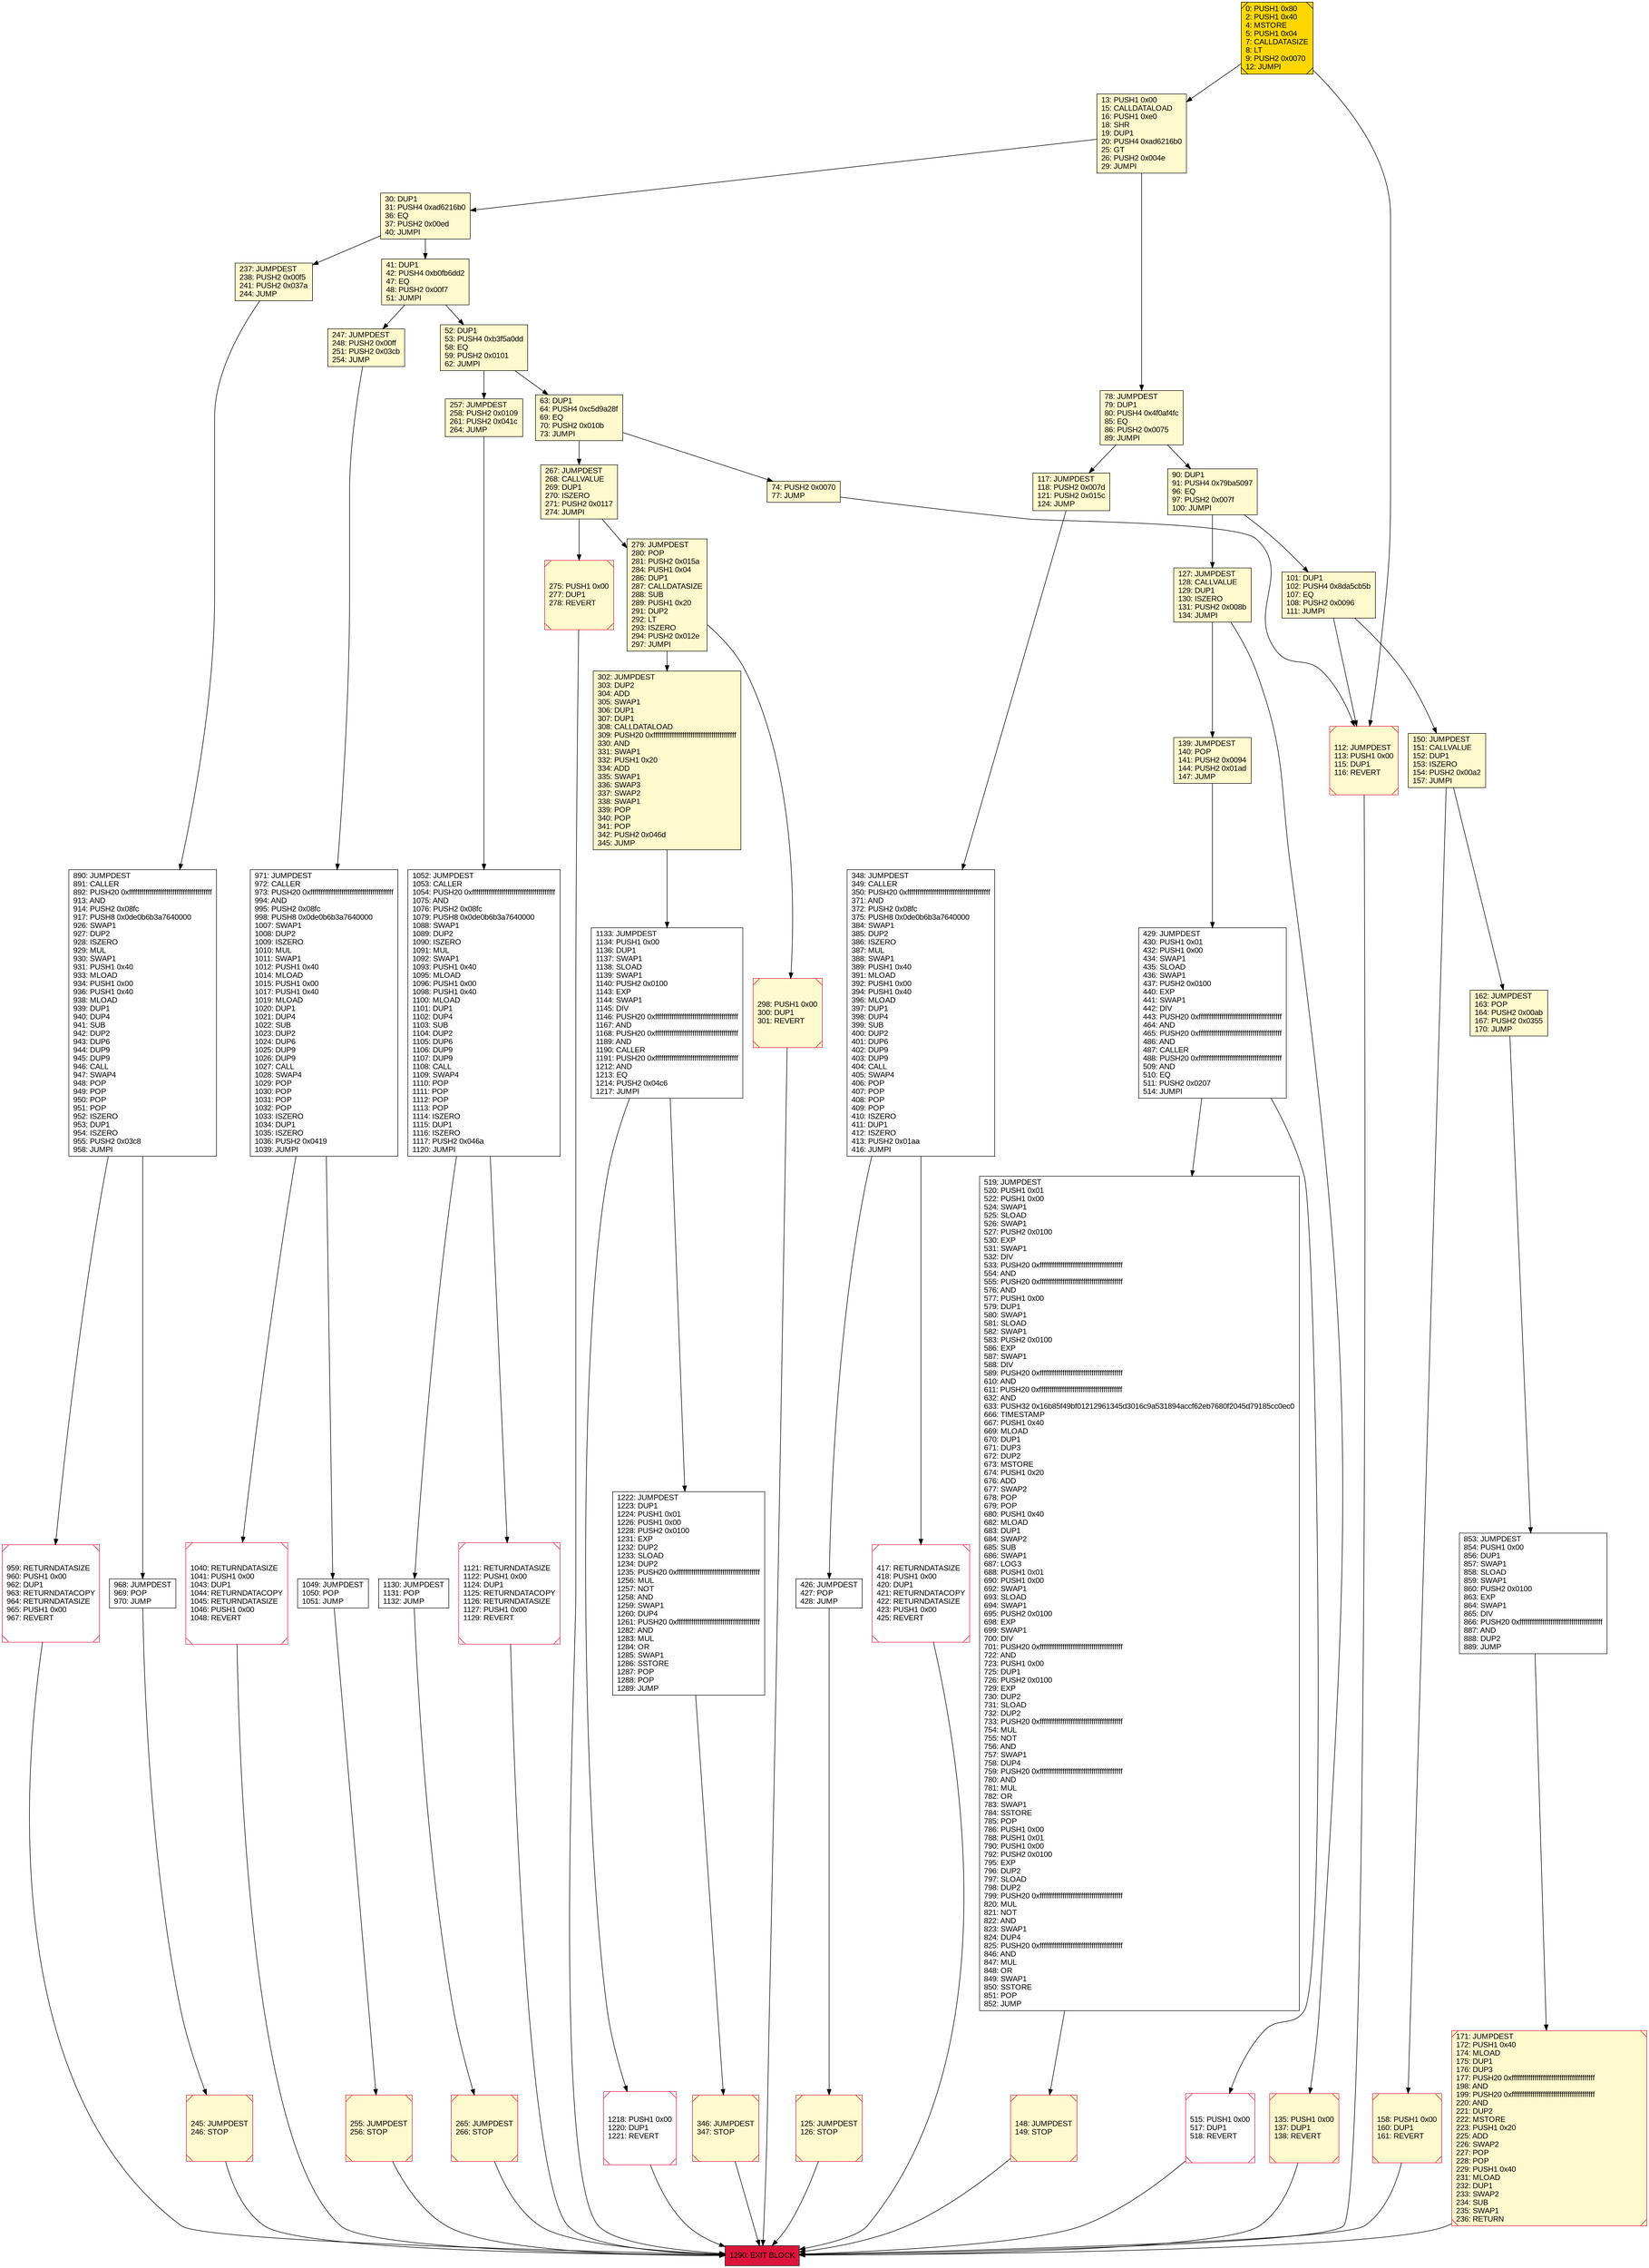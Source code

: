 digraph G {
bgcolor=transparent rankdir=UD;
node [shape=box style=filled color=black fillcolor=white fontname=arial fontcolor=black];
127 [label="127: JUMPDEST\l128: CALLVALUE\l129: DUP1\l130: ISZERO\l131: PUSH2 0x008b\l134: JUMPI\l" fillcolor=lemonchiffon ];
148 [label="148: JUMPDEST\l149: STOP\l" fillcolor=lemonchiffon shape=Msquare color=crimson ];
78 [label="78: JUMPDEST\l79: DUP1\l80: PUSH4 0x4f0af4fc\l85: EQ\l86: PUSH2 0x0075\l89: JUMPI\l" fillcolor=lemonchiffon ];
1290 [label="1290: EXIT BLOCK\l" fillcolor=crimson ];
298 [label="298: PUSH1 0x00\l300: DUP1\l301: REVERT\l" fillcolor=lemonchiffon shape=Msquare color=crimson ];
1040 [label="1040: RETURNDATASIZE\l1041: PUSH1 0x00\l1043: DUP1\l1044: RETURNDATACOPY\l1045: RETURNDATASIZE\l1046: PUSH1 0x00\l1048: REVERT\l" shape=Msquare color=crimson ];
247 [label="247: JUMPDEST\l248: PUSH2 0x00ff\l251: PUSH2 0x03cb\l254: JUMP\l" fillcolor=lemonchiffon ];
426 [label="426: JUMPDEST\l427: POP\l428: JUMP\l" ];
150 [label="150: JUMPDEST\l151: CALLVALUE\l152: DUP1\l153: ISZERO\l154: PUSH2 0x00a2\l157: JUMPI\l" fillcolor=lemonchiffon ];
101 [label="101: DUP1\l102: PUSH4 0x8da5cb5b\l107: EQ\l108: PUSH2 0x0096\l111: JUMPI\l" fillcolor=lemonchiffon ];
257 [label="257: JUMPDEST\l258: PUSH2 0x0109\l261: PUSH2 0x041c\l264: JUMP\l" fillcolor=lemonchiffon ];
279 [label="279: JUMPDEST\l280: POP\l281: PUSH2 0x015a\l284: PUSH1 0x04\l286: DUP1\l287: CALLDATASIZE\l288: SUB\l289: PUSH1 0x20\l291: DUP2\l292: LT\l293: ISZERO\l294: PUSH2 0x012e\l297: JUMPI\l" fillcolor=lemonchiffon ];
265 [label="265: JUMPDEST\l266: STOP\l" fillcolor=lemonchiffon shape=Msquare color=crimson ];
302 [label="302: JUMPDEST\l303: DUP2\l304: ADD\l305: SWAP1\l306: DUP1\l307: DUP1\l308: CALLDATALOAD\l309: PUSH20 0xffffffffffffffffffffffffffffffffffffffff\l330: AND\l331: SWAP1\l332: PUSH1 0x20\l334: ADD\l335: SWAP1\l336: SWAP3\l337: SWAP2\l338: SWAP1\l339: POP\l340: POP\l341: POP\l342: PUSH2 0x046d\l345: JUMP\l" fillcolor=lemonchiffon ];
515 [label="515: PUSH1 0x00\l517: DUP1\l518: REVERT\l" shape=Msquare color=crimson ];
959 [label="959: RETURNDATASIZE\l960: PUSH1 0x00\l962: DUP1\l963: RETURNDATACOPY\l964: RETURNDATASIZE\l965: PUSH1 0x00\l967: REVERT\l" shape=Msquare color=crimson ];
1133 [label="1133: JUMPDEST\l1134: PUSH1 0x00\l1136: DUP1\l1137: SWAP1\l1138: SLOAD\l1139: SWAP1\l1140: PUSH2 0x0100\l1143: EXP\l1144: SWAP1\l1145: DIV\l1146: PUSH20 0xffffffffffffffffffffffffffffffffffffffff\l1167: AND\l1168: PUSH20 0xffffffffffffffffffffffffffffffffffffffff\l1189: AND\l1190: CALLER\l1191: PUSH20 0xffffffffffffffffffffffffffffffffffffffff\l1212: AND\l1213: EQ\l1214: PUSH2 0x04c6\l1217: JUMPI\l" ];
135 [label="135: PUSH1 0x00\l137: DUP1\l138: REVERT\l" fillcolor=lemonchiffon shape=Msquare color=crimson ];
1052 [label="1052: JUMPDEST\l1053: CALLER\l1054: PUSH20 0xffffffffffffffffffffffffffffffffffffffff\l1075: AND\l1076: PUSH2 0x08fc\l1079: PUSH8 0x0de0b6b3a7640000\l1088: SWAP1\l1089: DUP2\l1090: ISZERO\l1091: MUL\l1092: SWAP1\l1093: PUSH1 0x40\l1095: MLOAD\l1096: PUSH1 0x00\l1098: PUSH1 0x40\l1100: MLOAD\l1101: DUP1\l1102: DUP4\l1103: SUB\l1104: DUP2\l1105: DUP6\l1106: DUP9\l1107: DUP9\l1108: CALL\l1109: SWAP4\l1110: POP\l1111: POP\l1112: POP\l1113: POP\l1114: ISZERO\l1115: DUP1\l1116: ISZERO\l1117: PUSH2 0x046a\l1120: JUMPI\l" ];
890 [label="890: JUMPDEST\l891: CALLER\l892: PUSH20 0xffffffffffffffffffffffffffffffffffffffff\l913: AND\l914: PUSH2 0x08fc\l917: PUSH8 0x0de0b6b3a7640000\l926: SWAP1\l927: DUP2\l928: ISZERO\l929: MUL\l930: SWAP1\l931: PUSH1 0x40\l933: MLOAD\l934: PUSH1 0x00\l936: PUSH1 0x40\l938: MLOAD\l939: DUP1\l940: DUP4\l941: SUB\l942: DUP2\l943: DUP6\l944: DUP9\l945: DUP9\l946: CALL\l947: SWAP4\l948: POP\l949: POP\l950: POP\l951: POP\l952: ISZERO\l953: DUP1\l954: ISZERO\l955: PUSH2 0x03c8\l958: JUMPI\l" ];
13 [label="13: PUSH1 0x00\l15: CALLDATALOAD\l16: PUSH1 0xe0\l18: SHR\l19: DUP1\l20: PUSH4 0xad6216b0\l25: GT\l26: PUSH2 0x004e\l29: JUMPI\l" fillcolor=lemonchiffon ];
117 [label="117: JUMPDEST\l118: PUSH2 0x007d\l121: PUSH2 0x015c\l124: JUMP\l" fillcolor=lemonchiffon ];
275 [label="275: PUSH1 0x00\l277: DUP1\l278: REVERT\l" fillcolor=lemonchiffon shape=Msquare color=crimson ];
63 [label="63: DUP1\l64: PUSH4 0xc5d9a28f\l69: EQ\l70: PUSH2 0x010b\l73: JUMPI\l" fillcolor=lemonchiffon ];
30 [label="30: DUP1\l31: PUSH4 0xad6216b0\l36: EQ\l37: PUSH2 0x00ed\l40: JUMPI\l" fillcolor=lemonchiffon ];
52 [label="52: DUP1\l53: PUSH4 0xb3f5a0dd\l58: EQ\l59: PUSH2 0x0101\l62: JUMPI\l" fillcolor=lemonchiffon ];
417 [label="417: RETURNDATASIZE\l418: PUSH1 0x00\l420: DUP1\l421: RETURNDATACOPY\l422: RETURNDATASIZE\l423: PUSH1 0x00\l425: REVERT\l" shape=Msquare color=crimson ];
41 [label="41: DUP1\l42: PUSH4 0xb0fb6dd2\l47: EQ\l48: PUSH2 0x00f7\l51: JUMPI\l" fillcolor=lemonchiffon ];
1049 [label="1049: JUMPDEST\l1050: POP\l1051: JUMP\l" ];
158 [label="158: PUSH1 0x00\l160: DUP1\l161: REVERT\l" fillcolor=lemonchiffon shape=Msquare color=crimson ];
0 [label="0: PUSH1 0x80\l2: PUSH1 0x40\l4: MSTORE\l5: PUSH1 0x04\l7: CALLDATASIZE\l8: LT\l9: PUSH2 0x0070\l12: JUMPI\l" fillcolor=lemonchiffon shape=Msquare fillcolor=gold ];
348 [label="348: JUMPDEST\l349: CALLER\l350: PUSH20 0xffffffffffffffffffffffffffffffffffffffff\l371: AND\l372: PUSH2 0x08fc\l375: PUSH8 0x0de0b6b3a7640000\l384: SWAP1\l385: DUP2\l386: ISZERO\l387: MUL\l388: SWAP1\l389: PUSH1 0x40\l391: MLOAD\l392: PUSH1 0x00\l394: PUSH1 0x40\l396: MLOAD\l397: DUP1\l398: DUP4\l399: SUB\l400: DUP2\l401: DUP6\l402: DUP9\l403: DUP9\l404: CALL\l405: SWAP4\l406: POP\l407: POP\l408: POP\l409: POP\l410: ISZERO\l411: DUP1\l412: ISZERO\l413: PUSH2 0x01aa\l416: JUMPI\l" ];
1222 [label="1222: JUMPDEST\l1223: DUP1\l1224: PUSH1 0x01\l1226: PUSH1 0x00\l1228: PUSH2 0x0100\l1231: EXP\l1232: DUP2\l1233: SLOAD\l1234: DUP2\l1235: PUSH20 0xffffffffffffffffffffffffffffffffffffffff\l1256: MUL\l1257: NOT\l1258: AND\l1259: SWAP1\l1260: DUP4\l1261: PUSH20 0xffffffffffffffffffffffffffffffffffffffff\l1282: AND\l1283: MUL\l1284: OR\l1285: SWAP1\l1286: SSTORE\l1287: POP\l1288: POP\l1289: JUMP\l" ];
90 [label="90: DUP1\l91: PUSH4 0x79ba5097\l96: EQ\l97: PUSH2 0x007f\l100: JUMPI\l" fillcolor=lemonchiffon ];
74 [label="74: PUSH2 0x0070\l77: JUMP\l" fillcolor=lemonchiffon ];
139 [label="139: JUMPDEST\l140: POP\l141: PUSH2 0x0094\l144: PUSH2 0x01ad\l147: JUMP\l" fillcolor=lemonchiffon ];
1130 [label="1130: JUMPDEST\l1131: POP\l1132: JUMP\l" ];
346 [label="346: JUMPDEST\l347: STOP\l" fillcolor=lemonchiffon shape=Msquare color=crimson ];
245 [label="245: JUMPDEST\l246: STOP\l" fillcolor=lemonchiffon shape=Msquare color=crimson ];
237 [label="237: JUMPDEST\l238: PUSH2 0x00f5\l241: PUSH2 0x037a\l244: JUMP\l" fillcolor=lemonchiffon ];
853 [label="853: JUMPDEST\l854: PUSH1 0x00\l856: DUP1\l857: SWAP1\l858: SLOAD\l859: SWAP1\l860: PUSH2 0x0100\l863: EXP\l864: SWAP1\l865: DIV\l866: PUSH20 0xffffffffffffffffffffffffffffffffffffffff\l887: AND\l888: DUP2\l889: JUMP\l" ];
1218 [label="1218: PUSH1 0x00\l1220: DUP1\l1221: REVERT\l" shape=Msquare color=crimson ];
429 [label="429: JUMPDEST\l430: PUSH1 0x01\l432: PUSH1 0x00\l434: SWAP1\l435: SLOAD\l436: SWAP1\l437: PUSH2 0x0100\l440: EXP\l441: SWAP1\l442: DIV\l443: PUSH20 0xffffffffffffffffffffffffffffffffffffffff\l464: AND\l465: PUSH20 0xffffffffffffffffffffffffffffffffffffffff\l486: AND\l487: CALLER\l488: PUSH20 0xffffffffffffffffffffffffffffffffffffffff\l509: AND\l510: EQ\l511: PUSH2 0x0207\l514: JUMPI\l" ];
162 [label="162: JUMPDEST\l163: POP\l164: PUSH2 0x00ab\l167: PUSH2 0x0355\l170: JUMP\l" fillcolor=lemonchiffon ];
125 [label="125: JUMPDEST\l126: STOP\l" fillcolor=lemonchiffon shape=Msquare color=crimson ];
255 [label="255: JUMPDEST\l256: STOP\l" fillcolor=lemonchiffon shape=Msquare color=crimson ];
519 [label="519: JUMPDEST\l520: PUSH1 0x01\l522: PUSH1 0x00\l524: SWAP1\l525: SLOAD\l526: SWAP1\l527: PUSH2 0x0100\l530: EXP\l531: SWAP1\l532: DIV\l533: PUSH20 0xffffffffffffffffffffffffffffffffffffffff\l554: AND\l555: PUSH20 0xffffffffffffffffffffffffffffffffffffffff\l576: AND\l577: PUSH1 0x00\l579: DUP1\l580: SWAP1\l581: SLOAD\l582: SWAP1\l583: PUSH2 0x0100\l586: EXP\l587: SWAP1\l588: DIV\l589: PUSH20 0xffffffffffffffffffffffffffffffffffffffff\l610: AND\l611: PUSH20 0xffffffffffffffffffffffffffffffffffffffff\l632: AND\l633: PUSH32 0x16b85f49bf01212961345d3016c9a531894accf62eb7680f2045d79185cc0ec0\l666: TIMESTAMP\l667: PUSH1 0x40\l669: MLOAD\l670: DUP1\l671: DUP3\l672: DUP2\l673: MSTORE\l674: PUSH1 0x20\l676: ADD\l677: SWAP2\l678: POP\l679: POP\l680: PUSH1 0x40\l682: MLOAD\l683: DUP1\l684: SWAP2\l685: SUB\l686: SWAP1\l687: LOG3\l688: PUSH1 0x01\l690: PUSH1 0x00\l692: SWAP1\l693: SLOAD\l694: SWAP1\l695: PUSH2 0x0100\l698: EXP\l699: SWAP1\l700: DIV\l701: PUSH20 0xffffffffffffffffffffffffffffffffffffffff\l722: AND\l723: PUSH1 0x00\l725: DUP1\l726: PUSH2 0x0100\l729: EXP\l730: DUP2\l731: SLOAD\l732: DUP2\l733: PUSH20 0xffffffffffffffffffffffffffffffffffffffff\l754: MUL\l755: NOT\l756: AND\l757: SWAP1\l758: DUP4\l759: PUSH20 0xffffffffffffffffffffffffffffffffffffffff\l780: AND\l781: MUL\l782: OR\l783: SWAP1\l784: SSTORE\l785: POP\l786: PUSH1 0x00\l788: PUSH1 0x01\l790: PUSH1 0x00\l792: PUSH2 0x0100\l795: EXP\l796: DUP2\l797: SLOAD\l798: DUP2\l799: PUSH20 0xffffffffffffffffffffffffffffffffffffffff\l820: MUL\l821: NOT\l822: AND\l823: SWAP1\l824: DUP4\l825: PUSH20 0xffffffffffffffffffffffffffffffffffffffff\l846: AND\l847: MUL\l848: OR\l849: SWAP1\l850: SSTORE\l851: POP\l852: JUMP\l" ];
968 [label="968: JUMPDEST\l969: POP\l970: JUMP\l" ];
112 [label="112: JUMPDEST\l113: PUSH1 0x00\l115: DUP1\l116: REVERT\l" fillcolor=lemonchiffon shape=Msquare color=crimson ];
971 [label="971: JUMPDEST\l972: CALLER\l973: PUSH20 0xffffffffffffffffffffffffffffffffffffffff\l994: AND\l995: PUSH2 0x08fc\l998: PUSH8 0x0de0b6b3a7640000\l1007: SWAP1\l1008: DUP2\l1009: ISZERO\l1010: MUL\l1011: SWAP1\l1012: PUSH1 0x40\l1014: MLOAD\l1015: PUSH1 0x00\l1017: PUSH1 0x40\l1019: MLOAD\l1020: DUP1\l1021: DUP4\l1022: SUB\l1023: DUP2\l1024: DUP6\l1025: DUP9\l1026: DUP9\l1027: CALL\l1028: SWAP4\l1029: POP\l1030: POP\l1031: POP\l1032: POP\l1033: ISZERO\l1034: DUP1\l1035: ISZERO\l1036: PUSH2 0x0419\l1039: JUMPI\l" ];
171 [label="171: JUMPDEST\l172: PUSH1 0x40\l174: MLOAD\l175: DUP1\l176: DUP3\l177: PUSH20 0xffffffffffffffffffffffffffffffffffffffff\l198: AND\l199: PUSH20 0xffffffffffffffffffffffffffffffffffffffff\l220: AND\l221: DUP2\l222: MSTORE\l223: PUSH1 0x20\l225: ADD\l226: SWAP2\l227: POP\l228: POP\l229: PUSH1 0x40\l231: MLOAD\l232: DUP1\l233: SWAP2\l234: SUB\l235: SWAP1\l236: RETURN\l" fillcolor=lemonchiffon shape=Msquare color=crimson ];
1121 [label="1121: RETURNDATASIZE\l1122: PUSH1 0x00\l1124: DUP1\l1125: RETURNDATACOPY\l1126: RETURNDATASIZE\l1127: PUSH1 0x00\l1129: REVERT\l" shape=Msquare color=crimson ];
267 [label="267: JUMPDEST\l268: CALLVALUE\l269: DUP1\l270: ISZERO\l271: PUSH2 0x0117\l274: JUMPI\l" fillcolor=lemonchiffon ];
298 -> 1290;
1040 -> 1290;
162 -> 853;
30 -> 41;
41 -> 52;
302 -> 1133;
13 -> 30;
52 -> 63;
148 -> 1290;
429 -> 519;
1222 -> 346;
968 -> 245;
890 -> 959;
265 -> 1290;
279 -> 298;
853 -> 171;
101 -> 150;
127 -> 135;
139 -> 429;
515 -> 1290;
135 -> 1290;
959 -> 1290;
52 -> 257;
417 -> 1290;
150 -> 158;
13 -> 78;
41 -> 247;
78 -> 117;
158 -> 1290;
0 -> 112;
257 -> 1052;
275 -> 1290;
74 -> 112;
279 -> 302;
78 -> 90;
346 -> 1290;
90 -> 127;
429 -> 515;
1133 -> 1218;
971 -> 1049;
127 -> 139;
63 -> 267;
348 -> 426;
267 -> 275;
1130 -> 265;
237 -> 890;
1052 -> 1121;
1049 -> 255;
90 -> 101;
30 -> 237;
890 -> 968;
255 -> 1290;
267 -> 279;
125 -> 1290;
1052 -> 1130;
426 -> 125;
101 -> 112;
1133 -> 1222;
150 -> 162;
1218 -> 1290;
245 -> 1290;
519 -> 148;
1121 -> 1290;
0 -> 13;
117 -> 348;
171 -> 1290;
247 -> 971;
348 -> 417;
63 -> 74;
971 -> 1040;
112 -> 1290;
}